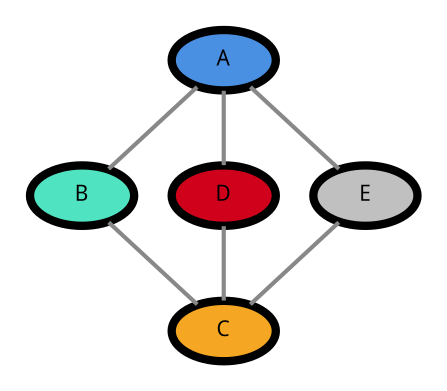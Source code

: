 graph pluginIcon {
    graph [bgcolor="transparent", pad="0.2"];

    node [
        shape=ellipse,
        style=filled,
        penwidth=4,
        width=0.7,
        height=0.4,
        fixedsize=true,
        fontname="sans-serif",
        fontsize=10
    ];

    edge [
        penwidth=2,
        color="#888888"
    ];

    A [fillcolor="#4A90E2"];
    B [fillcolor="#50E3C2"];
    C [fillcolor="#F5A623"];
    D [fillcolor="#D0021B"];
    E [fillcolor="#C0C0C0"];

    A -- B;
    A -- D;
    A -- E;
    B -- C;
    D -- C;
    E -- C;
}